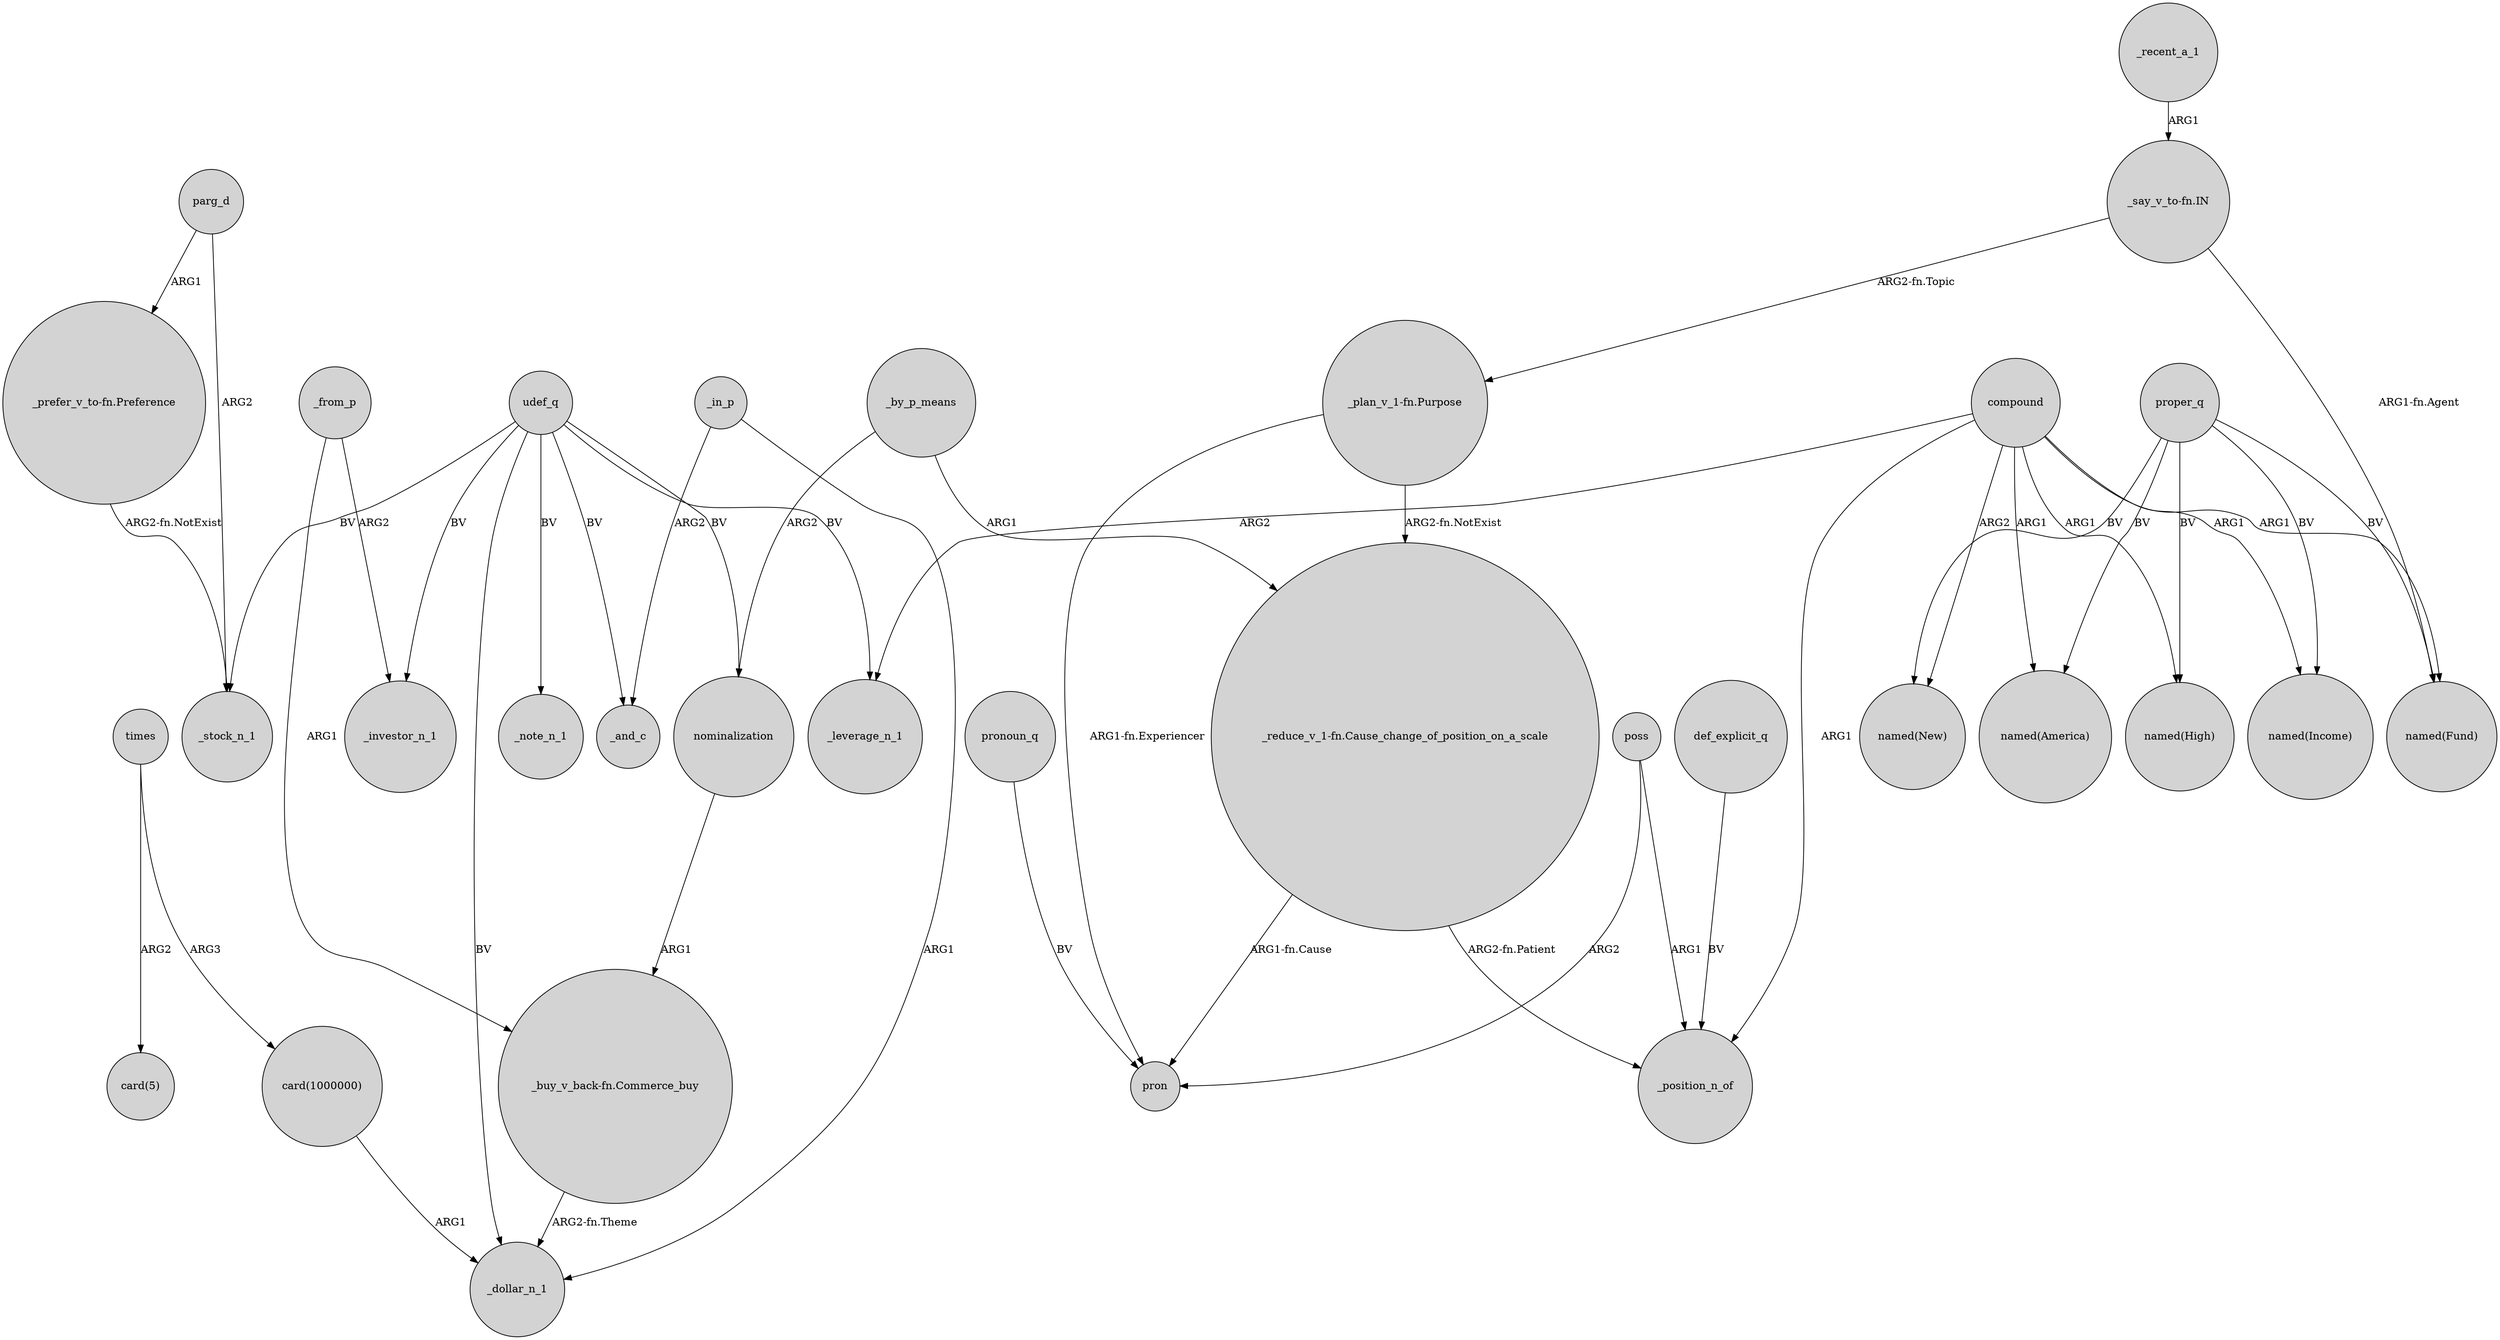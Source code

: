digraph {
	node [shape=circle style=filled]
	times -> "card(5)" [label=ARG2]
	"_prefer_v_to-fn.Preference" -> _stock_n_1 [label="ARG2-fn.NotExist"]
	"card(1000000)" -> _dollar_n_1 [label=ARG1]
	compound -> "named(New)" [label=ARG2]
	_by_p_means -> nominalization [label=ARG2]
	poss -> pron [label=ARG2]
	udef_q -> _investor_n_1 [label=BV]
	proper_q -> "named(New)" [label=BV]
	"_plan_v_1-fn.Purpose" -> pron [label="ARG1-fn.Experiencer"]
	compound -> "named(Fund)" [label=ARG1]
	compound -> "named(America)" [label=ARG1]
	proper_q -> "named(Income)" [label=BV]
	_recent_a_1 -> "_say_v_to-fn.IN" [label=ARG1]
	proper_q -> "named(High)" [label=BV]
	"_say_v_to-fn.IN" -> "_plan_v_1-fn.Purpose" [label="ARG2-fn.Topic"]
	"_plan_v_1-fn.Purpose" -> "_reduce_v_1-fn.Cause_change_of_position_on_a_scale" [label="ARG2-fn.NotExist"]
	def_explicit_q -> _position_n_of [label=BV]
	compound -> _leverage_n_1 [label=ARG2]
	_from_p -> "_buy_v_back-fn.Commerce_buy" [label=ARG1]
	_by_p_means -> "_reduce_v_1-fn.Cause_change_of_position_on_a_scale" [label=ARG1]
	udef_q -> _note_n_1 [label=BV]
	compound -> "named(Income)" [label=ARG1]
	pronoun_q -> pron [label=BV]
	udef_q -> _stock_n_1 [label=BV]
	times -> "card(1000000)" [label=ARG3]
	compound -> _position_n_of [label=ARG1]
	"_buy_v_back-fn.Commerce_buy" -> _dollar_n_1 [label="ARG2-fn.Theme"]
	parg_d -> "_prefer_v_to-fn.Preference" [label=ARG1]
	udef_q -> nominalization [label=BV]
	compound -> "named(High)" [label=ARG1]
	"_say_v_to-fn.IN" -> "named(Fund)" [label="ARG1-fn.Agent"]
	"_reduce_v_1-fn.Cause_change_of_position_on_a_scale" -> pron [label="ARG1-fn.Cause"]
	proper_q -> "named(Fund)" [label=BV]
	poss -> _position_n_of [label=ARG1]
	_in_p -> _dollar_n_1 [label=ARG1]
	nominalization -> "_buy_v_back-fn.Commerce_buy" [label=ARG1]
	"_reduce_v_1-fn.Cause_change_of_position_on_a_scale" -> _position_n_of [label="ARG2-fn.Patient"]
	udef_q -> _and_c [label=BV]
	_in_p -> _and_c [label=ARG2]
	udef_q -> _leverage_n_1 [label=BV]
	_from_p -> _investor_n_1 [label=ARG2]
	proper_q -> "named(America)" [label=BV]
	udef_q -> _dollar_n_1 [label=BV]
	parg_d -> _stock_n_1 [label=ARG2]
}
